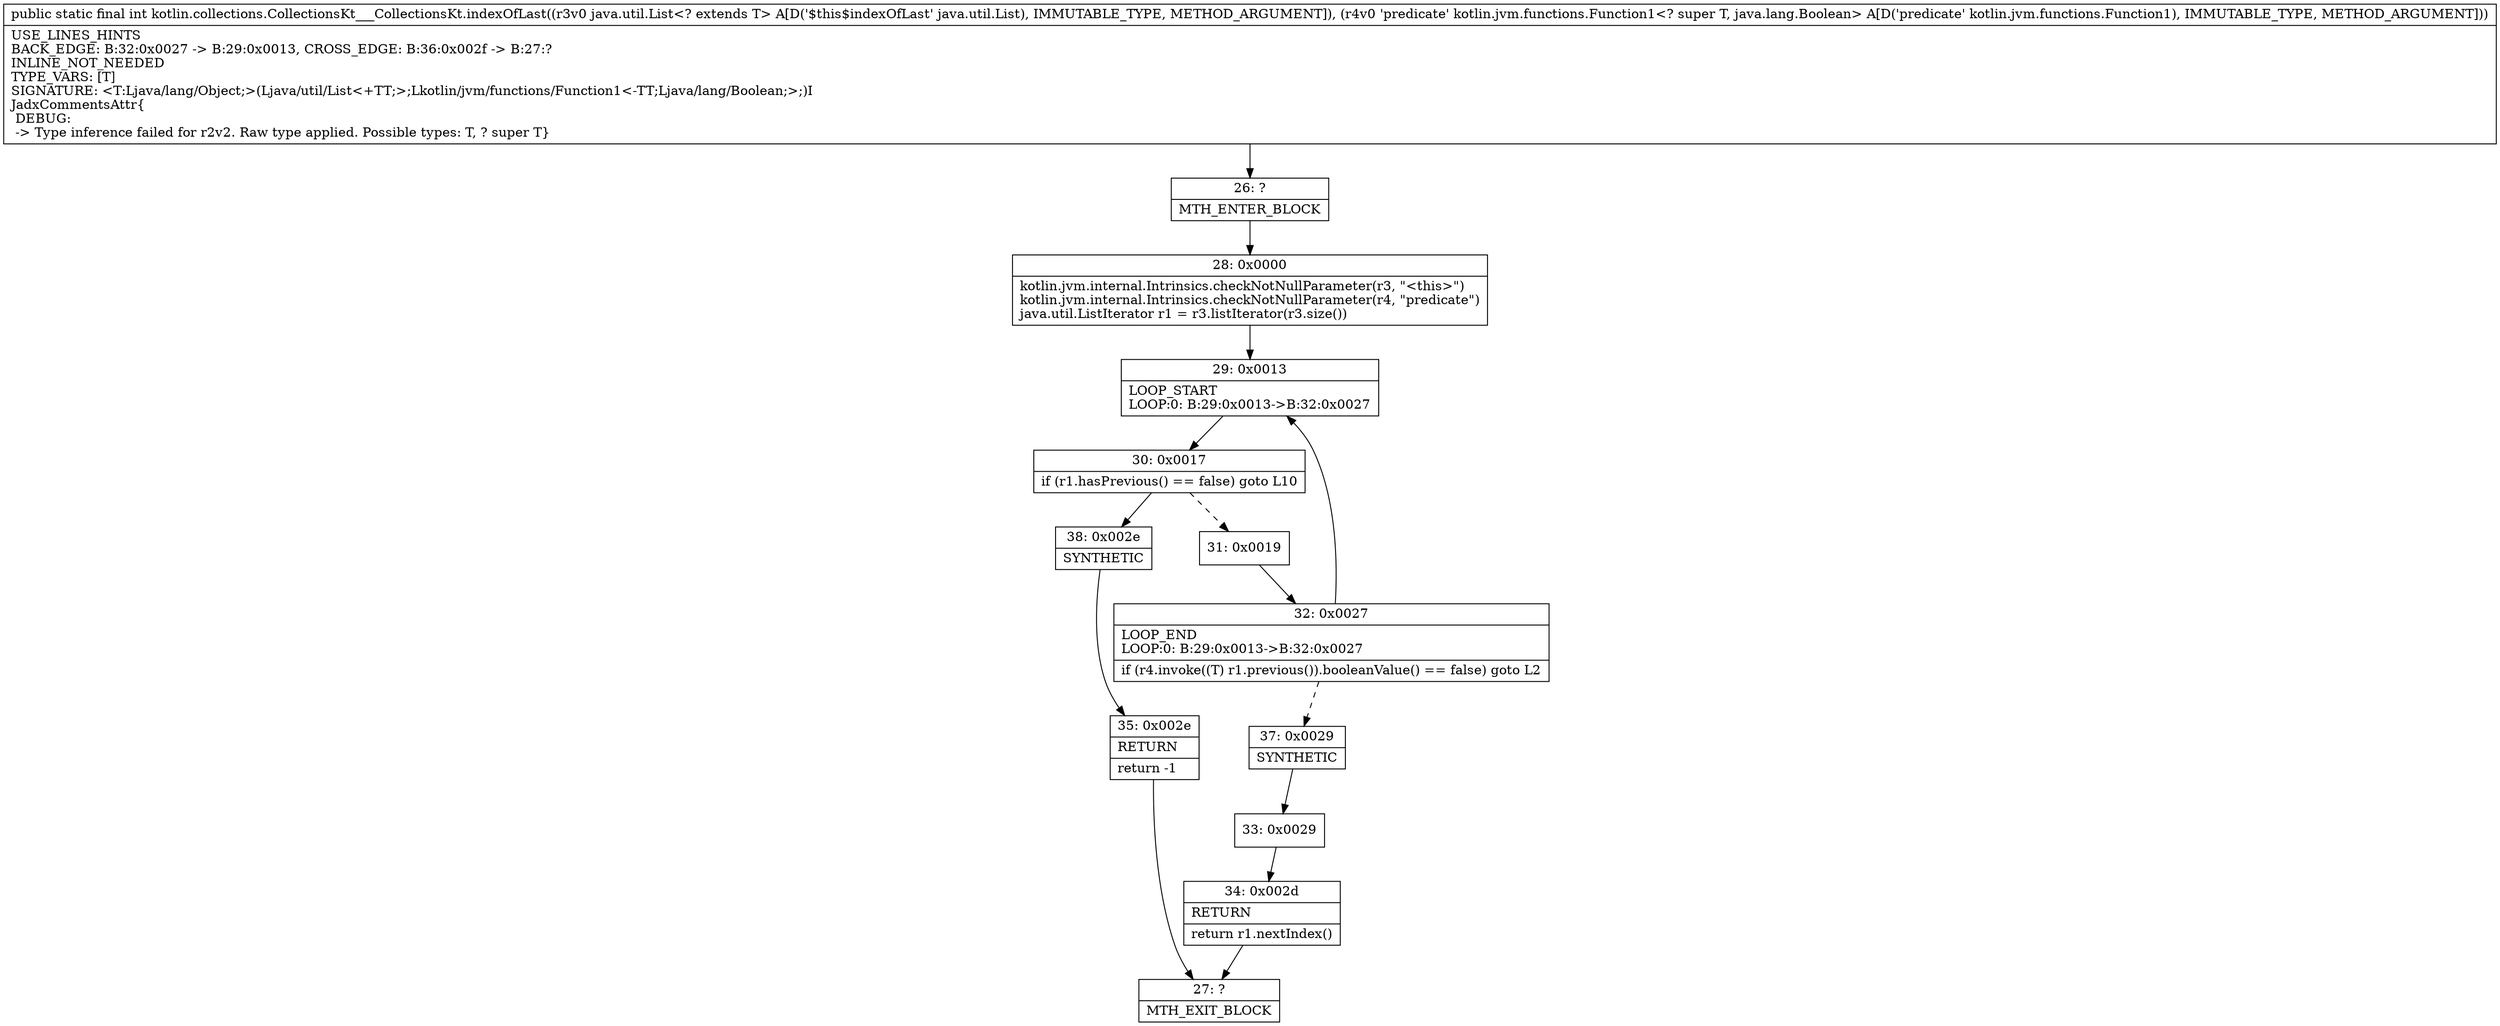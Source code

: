 digraph "CFG forkotlin.collections.CollectionsKt___CollectionsKt.indexOfLast(Ljava\/util\/List;Lkotlin\/jvm\/functions\/Function1;)I" {
Node_26 [shape=record,label="{26\:\ ?|MTH_ENTER_BLOCK\l}"];
Node_28 [shape=record,label="{28\:\ 0x0000|kotlin.jvm.internal.Intrinsics.checkNotNullParameter(r3, \"\<this\>\")\lkotlin.jvm.internal.Intrinsics.checkNotNullParameter(r4, \"predicate\")\ljava.util.ListIterator r1 = r3.listIterator(r3.size())\l}"];
Node_29 [shape=record,label="{29\:\ 0x0013|LOOP_START\lLOOP:0: B:29:0x0013\-\>B:32:0x0027\l}"];
Node_30 [shape=record,label="{30\:\ 0x0017|if (r1.hasPrevious() == false) goto L10\l}"];
Node_31 [shape=record,label="{31\:\ 0x0019}"];
Node_32 [shape=record,label="{32\:\ 0x0027|LOOP_END\lLOOP:0: B:29:0x0013\-\>B:32:0x0027\l|if (r4.invoke((T) r1.previous()).booleanValue() == false) goto L2\l}"];
Node_37 [shape=record,label="{37\:\ 0x0029|SYNTHETIC\l}"];
Node_33 [shape=record,label="{33\:\ 0x0029}"];
Node_34 [shape=record,label="{34\:\ 0x002d|RETURN\l|return r1.nextIndex()\l}"];
Node_27 [shape=record,label="{27\:\ ?|MTH_EXIT_BLOCK\l}"];
Node_38 [shape=record,label="{38\:\ 0x002e|SYNTHETIC\l}"];
Node_35 [shape=record,label="{35\:\ 0x002e|RETURN\l|return \-1\l}"];
MethodNode[shape=record,label="{public static final int kotlin.collections.CollectionsKt___CollectionsKt.indexOfLast((r3v0 java.util.List\<? extends T\> A[D('$this$indexOfLast' java.util.List), IMMUTABLE_TYPE, METHOD_ARGUMENT]), (r4v0 'predicate' kotlin.jvm.functions.Function1\<? super T, java.lang.Boolean\> A[D('predicate' kotlin.jvm.functions.Function1), IMMUTABLE_TYPE, METHOD_ARGUMENT]))  | USE_LINES_HINTS\lBACK_EDGE: B:32:0x0027 \-\> B:29:0x0013, CROSS_EDGE: B:36:0x002f \-\> B:27:?\lINLINE_NOT_NEEDED\lTYPE_VARS: [T]\lSIGNATURE: \<T:Ljava\/lang\/Object;\>(Ljava\/util\/List\<+TT;\>;Lkotlin\/jvm\/functions\/Function1\<\-TT;Ljava\/lang\/Boolean;\>;)I\lJadxCommentsAttr\{\l DEBUG: \l \-\> Type inference failed for r2v2. Raw type applied. Possible types: T, ? super T\}\l}"];
MethodNode -> Node_26;Node_26 -> Node_28;
Node_28 -> Node_29;
Node_29 -> Node_30;
Node_30 -> Node_31[style=dashed];
Node_30 -> Node_38;
Node_31 -> Node_32;
Node_32 -> Node_29;
Node_32 -> Node_37[style=dashed];
Node_37 -> Node_33;
Node_33 -> Node_34;
Node_34 -> Node_27;
Node_38 -> Node_35;
Node_35 -> Node_27;
}


